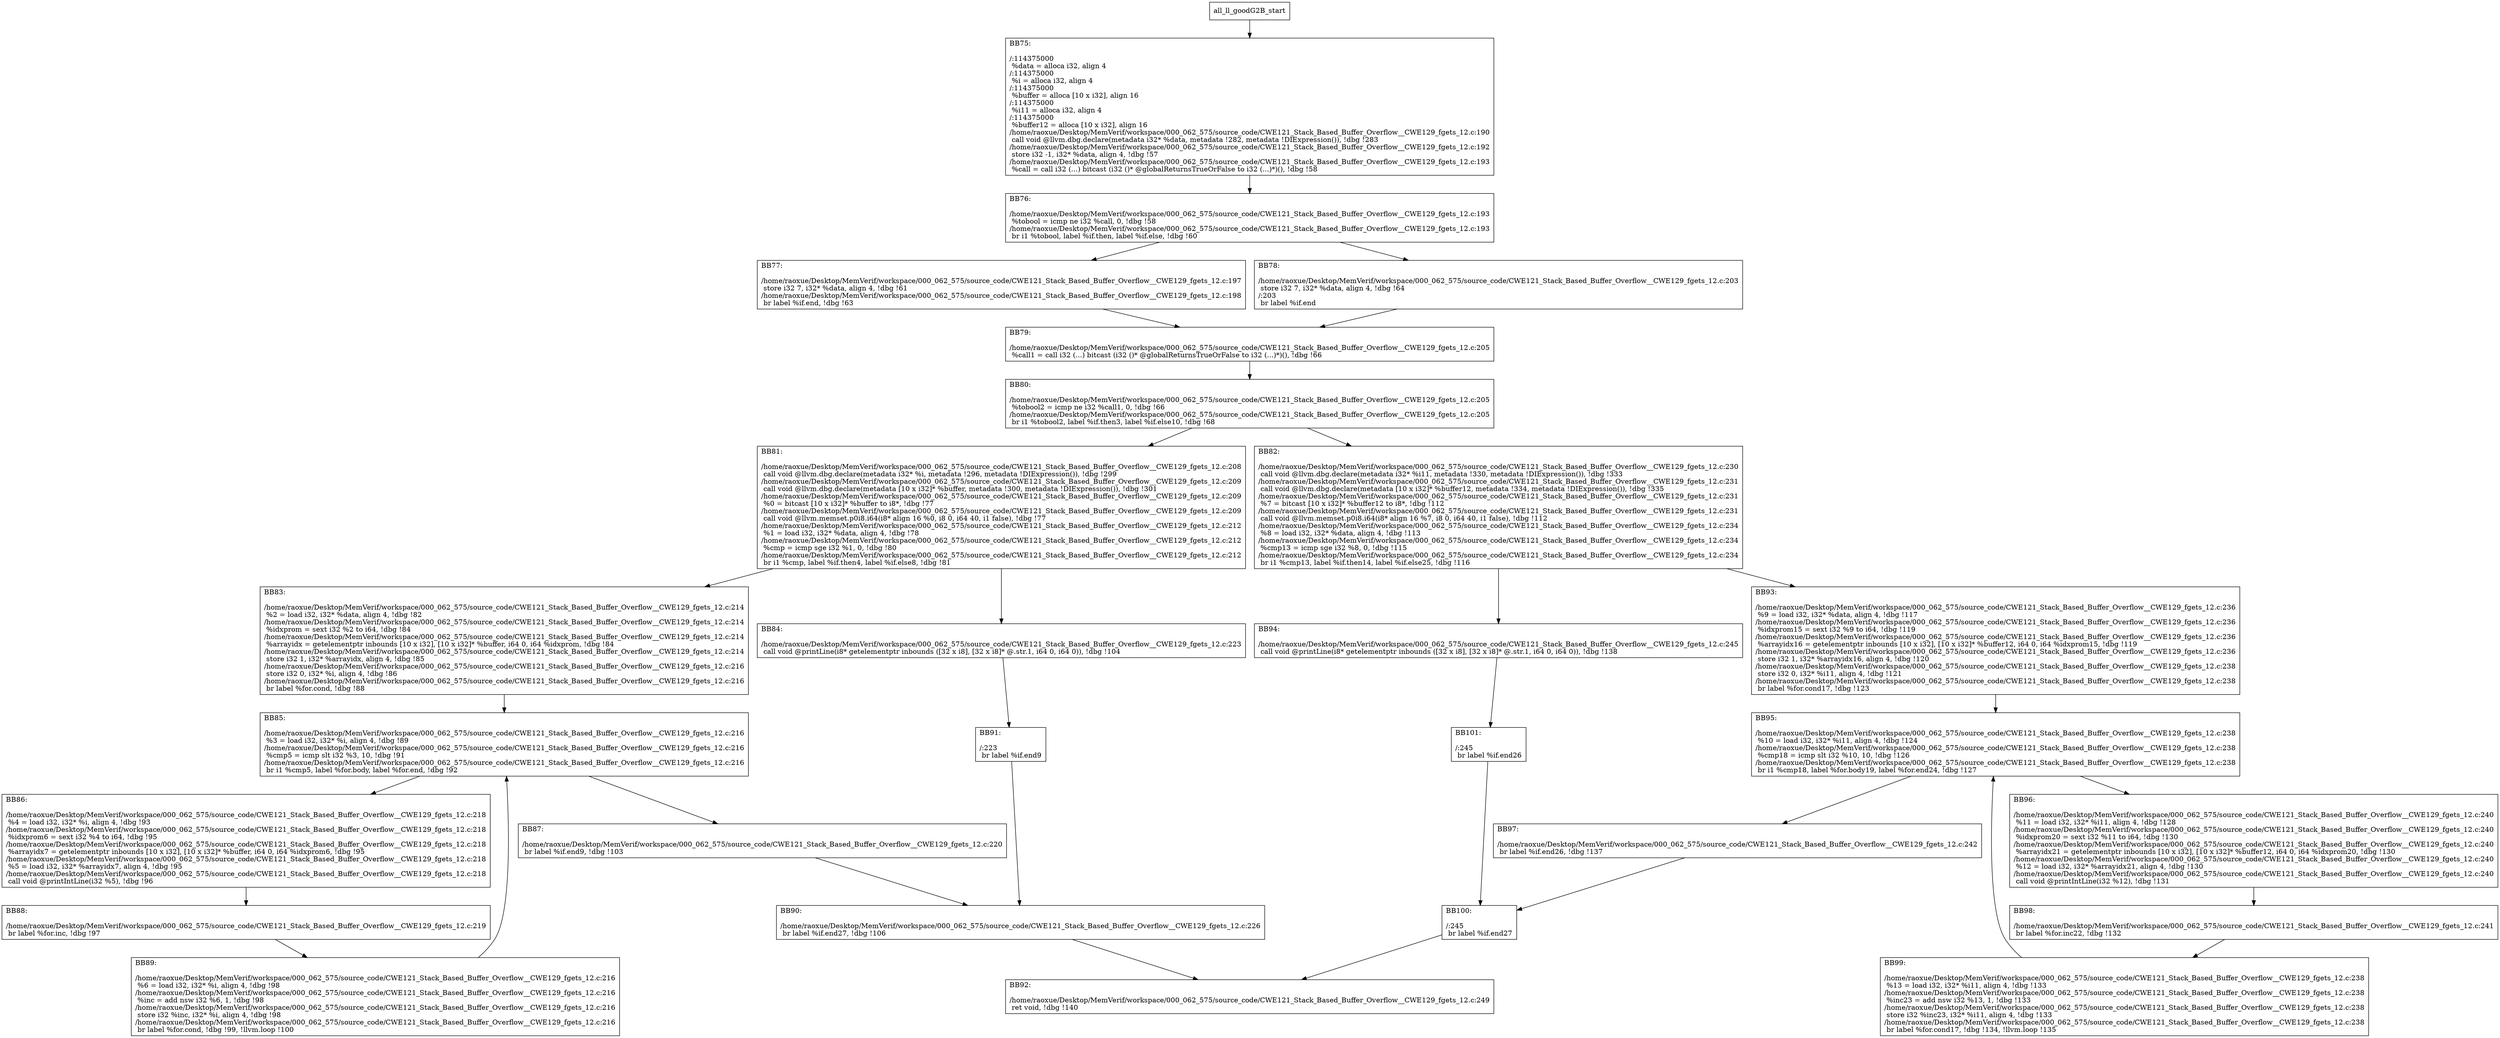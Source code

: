 digraph "CFG for'all_ll_goodG2B' function" {
	BBall_ll_goodG2B_start[shape=record,label="{all_ll_goodG2B_start}"];
	BBall_ll_goodG2B_start-> all_ll_goodG2BBB75;
	all_ll_goodG2BBB75 [shape=record, label="{BB75:\l\l/:114375000\l
  %data = alloca i32, align 4\l
/:114375000\l
  %i = alloca i32, align 4\l
/:114375000\l
  %buffer = alloca [10 x i32], align 16\l
/:114375000\l
  %i11 = alloca i32, align 4\l
/:114375000\l
  %buffer12 = alloca [10 x i32], align 16\l
/home/raoxue/Desktop/MemVerif/workspace/000_062_575/source_code/CWE121_Stack_Based_Buffer_Overflow__CWE129_fgets_12.c:190\l
  call void @llvm.dbg.declare(metadata i32* %data, metadata !282, metadata !DIExpression()), !dbg !283\l
/home/raoxue/Desktop/MemVerif/workspace/000_062_575/source_code/CWE121_Stack_Based_Buffer_Overflow__CWE129_fgets_12.c:192\l
  store i32 -1, i32* %data, align 4, !dbg !57\l
/home/raoxue/Desktop/MemVerif/workspace/000_062_575/source_code/CWE121_Stack_Based_Buffer_Overflow__CWE129_fgets_12.c:193\l
  %call = call i32 (...) bitcast (i32 ()* @globalReturnsTrueOrFalse to i32 (...)*)(), !dbg !58\l
}"];
	all_ll_goodG2BBB75-> all_ll_goodG2BBB76;
	all_ll_goodG2BBB76 [shape=record, label="{BB76:\l\l/home/raoxue/Desktop/MemVerif/workspace/000_062_575/source_code/CWE121_Stack_Based_Buffer_Overflow__CWE129_fgets_12.c:193\l
  %tobool = icmp ne i32 %call, 0, !dbg !58\l
/home/raoxue/Desktop/MemVerif/workspace/000_062_575/source_code/CWE121_Stack_Based_Buffer_Overflow__CWE129_fgets_12.c:193\l
  br i1 %tobool, label %if.then, label %if.else, !dbg !60\l
}"];
	all_ll_goodG2BBB76-> all_ll_goodG2BBB77;
	all_ll_goodG2BBB76-> all_ll_goodG2BBB78;
	all_ll_goodG2BBB77 [shape=record, label="{BB77:\l\l/home/raoxue/Desktop/MemVerif/workspace/000_062_575/source_code/CWE121_Stack_Based_Buffer_Overflow__CWE129_fgets_12.c:197\l
  store i32 7, i32* %data, align 4, !dbg !61\l
/home/raoxue/Desktop/MemVerif/workspace/000_062_575/source_code/CWE121_Stack_Based_Buffer_Overflow__CWE129_fgets_12.c:198\l
  br label %if.end, !dbg !63\l
}"];
	all_ll_goodG2BBB77-> all_ll_goodG2BBB79;
	all_ll_goodG2BBB78 [shape=record, label="{BB78:\l\l/home/raoxue/Desktop/MemVerif/workspace/000_062_575/source_code/CWE121_Stack_Based_Buffer_Overflow__CWE129_fgets_12.c:203\l
  store i32 7, i32* %data, align 4, !dbg !64\l
/:203\l
  br label %if.end\l
}"];
	all_ll_goodG2BBB78-> all_ll_goodG2BBB79;
	all_ll_goodG2BBB79 [shape=record, label="{BB79:\l\l/home/raoxue/Desktop/MemVerif/workspace/000_062_575/source_code/CWE121_Stack_Based_Buffer_Overflow__CWE129_fgets_12.c:205\l
  %call1 = call i32 (...) bitcast (i32 ()* @globalReturnsTrueOrFalse to i32 (...)*)(), !dbg !66\l
}"];
	all_ll_goodG2BBB79-> all_ll_goodG2BBB80;
	all_ll_goodG2BBB80 [shape=record, label="{BB80:\l\l/home/raoxue/Desktop/MemVerif/workspace/000_062_575/source_code/CWE121_Stack_Based_Buffer_Overflow__CWE129_fgets_12.c:205\l
  %tobool2 = icmp ne i32 %call1, 0, !dbg !66\l
/home/raoxue/Desktop/MemVerif/workspace/000_062_575/source_code/CWE121_Stack_Based_Buffer_Overflow__CWE129_fgets_12.c:205\l
  br i1 %tobool2, label %if.then3, label %if.else10, !dbg !68\l
}"];
	all_ll_goodG2BBB80-> all_ll_goodG2BBB81;
	all_ll_goodG2BBB80-> all_ll_goodG2BBB82;
	all_ll_goodG2BBB81 [shape=record, label="{BB81:\l\l/home/raoxue/Desktop/MemVerif/workspace/000_062_575/source_code/CWE121_Stack_Based_Buffer_Overflow__CWE129_fgets_12.c:208\l
  call void @llvm.dbg.declare(metadata i32* %i, metadata !296, metadata !DIExpression()), !dbg !299\l
/home/raoxue/Desktop/MemVerif/workspace/000_062_575/source_code/CWE121_Stack_Based_Buffer_Overflow__CWE129_fgets_12.c:209\l
  call void @llvm.dbg.declare(metadata [10 x i32]* %buffer, metadata !300, metadata !DIExpression()), !dbg !301\l
/home/raoxue/Desktop/MemVerif/workspace/000_062_575/source_code/CWE121_Stack_Based_Buffer_Overflow__CWE129_fgets_12.c:209\l
  %0 = bitcast [10 x i32]* %buffer to i8*, !dbg !77\l
/home/raoxue/Desktop/MemVerif/workspace/000_062_575/source_code/CWE121_Stack_Based_Buffer_Overflow__CWE129_fgets_12.c:209\l
  call void @llvm.memset.p0i8.i64(i8* align 16 %0, i8 0, i64 40, i1 false), !dbg !77\l
/home/raoxue/Desktop/MemVerif/workspace/000_062_575/source_code/CWE121_Stack_Based_Buffer_Overflow__CWE129_fgets_12.c:212\l
  %1 = load i32, i32* %data, align 4, !dbg !78\l
/home/raoxue/Desktop/MemVerif/workspace/000_062_575/source_code/CWE121_Stack_Based_Buffer_Overflow__CWE129_fgets_12.c:212\l
  %cmp = icmp sge i32 %1, 0, !dbg !80\l
/home/raoxue/Desktop/MemVerif/workspace/000_062_575/source_code/CWE121_Stack_Based_Buffer_Overflow__CWE129_fgets_12.c:212\l
  br i1 %cmp, label %if.then4, label %if.else8, !dbg !81\l
}"];
	all_ll_goodG2BBB81-> all_ll_goodG2BBB83;
	all_ll_goodG2BBB81-> all_ll_goodG2BBB84;
	all_ll_goodG2BBB83 [shape=record, label="{BB83:\l\l/home/raoxue/Desktop/MemVerif/workspace/000_062_575/source_code/CWE121_Stack_Based_Buffer_Overflow__CWE129_fgets_12.c:214\l
  %2 = load i32, i32* %data, align 4, !dbg !82\l
/home/raoxue/Desktop/MemVerif/workspace/000_062_575/source_code/CWE121_Stack_Based_Buffer_Overflow__CWE129_fgets_12.c:214\l
  %idxprom = sext i32 %2 to i64, !dbg !84\l
/home/raoxue/Desktop/MemVerif/workspace/000_062_575/source_code/CWE121_Stack_Based_Buffer_Overflow__CWE129_fgets_12.c:214\l
  %arrayidx = getelementptr inbounds [10 x i32], [10 x i32]* %buffer, i64 0, i64 %idxprom, !dbg !84\l
/home/raoxue/Desktop/MemVerif/workspace/000_062_575/source_code/CWE121_Stack_Based_Buffer_Overflow__CWE129_fgets_12.c:214\l
  store i32 1, i32* %arrayidx, align 4, !dbg !85\l
/home/raoxue/Desktop/MemVerif/workspace/000_062_575/source_code/CWE121_Stack_Based_Buffer_Overflow__CWE129_fgets_12.c:216\l
  store i32 0, i32* %i, align 4, !dbg !86\l
/home/raoxue/Desktop/MemVerif/workspace/000_062_575/source_code/CWE121_Stack_Based_Buffer_Overflow__CWE129_fgets_12.c:216\l
  br label %for.cond, !dbg !88\l
}"];
	all_ll_goodG2BBB83-> all_ll_goodG2BBB85;
	all_ll_goodG2BBB85 [shape=record, label="{BB85:\l\l/home/raoxue/Desktop/MemVerif/workspace/000_062_575/source_code/CWE121_Stack_Based_Buffer_Overflow__CWE129_fgets_12.c:216\l
  %3 = load i32, i32* %i, align 4, !dbg !89\l
/home/raoxue/Desktop/MemVerif/workspace/000_062_575/source_code/CWE121_Stack_Based_Buffer_Overflow__CWE129_fgets_12.c:216\l
  %cmp5 = icmp slt i32 %3, 10, !dbg !91\l
/home/raoxue/Desktop/MemVerif/workspace/000_062_575/source_code/CWE121_Stack_Based_Buffer_Overflow__CWE129_fgets_12.c:216\l
  br i1 %cmp5, label %for.body, label %for.end, !dbg !92\l
}"];
	all_ll_goodG2BBB85-> all_ll_goodG2BBB86;
	all_ll_goodG2BBB85-> all_ll_goodG2BBB87;
	all_ll_goodG2BBB86 [shape=record, label="{BB86:\l\l/home/raoxue/Desktop/MemVerif/workspace/000_062_575/source_code/CWE121_Stack_Based_Buffer_Overflow__CWE129_fgets_12.c:218\l
  %4 = load i32, i32* %i, align 4, !dbg !93\l
/home/raoxue/Desktop/MemVerif/workspace/000_062_575/source_code/CWE121_Stack_Based_Buffer_Overflow__CWE129_fgets_12.c:218\l
  %idxprom6 = sext i32 %4 to i64, !dbg !95\l
/home/raoxue/Desktop/MemVerif/workspace/000_062_575/source_code/CWE121_Stack_Based_Buffer_Overflow__CWE129_fgets_12.c:218\l
  %arrayidx7 = getelementptr inbounds [10 x i32], [10 x i32]* %buffer, i64 0, i64 %idxprom6, !dbg !95\l
/home/raoxue/Desktop/MemVerif/workspace/000_062_575/source_code/CWE121_Stack_Based_Buffer_Overflow__CWE129_fgets_12.c:218\l
  %5 = load i32, i32* %arrayidx7, align 4, !dbg !95\l
/home/raoxue/Desktop/MemVerif/workspace/000_062_575/source_code/CWE121_Stack_Based_Buffer_Overflow__CWE129_fgets_12.c:218\l
  call void @printIntLine(i32 %5), !dbg !96\l
}"];
	all_ll_goodG2BBB86-> all_ll_goodG2BBB88;
	all_ll_goodG2BBB88 [shape=record, label="{BB88:\l\l/home/raoxue/Desktop/MemVerif/workspace/000_062_575/source_code/CWE121_Stack_Based_Buffer_Overflow__CWE129_fgets_12.c:219\l
  br label %for.inc, !dbg !97\l
}"];
	all_ll_goodG2BBB88-> all_ll_goodG2BBB89;
	all_ll_goodG2BBB89 [shape=record, label="{BB89:\l\l/home/raoxue/Desktop/MemVerif/workspace/000_062_575/source_code/CWE121_Stack_Based_Buffer_Overflow__CWE129_fgets_12.c:216\l
  %6 = load i32, i32* %i, align 4, !dbg !98\l
/home/raoxue/Desktop/MemVerif/workspace/000_062_575/source_code/CWE121_Stack_Based_Buffer_Overflow__CWE129_fgets_12.c:216\l
  %inc = add nsw i32 %6, 1, !dbg !98\l
/home/raoxue/Desktop/MemVerif/workspace/000_062_575/source_code/CWE121_Stack_Based_Buffer_Overflow__CWE129_fgets_12.c:216\l
  store i32 %inc, i32* %i, align 4, !dbg !98\l
/home/raoxue/Desktop/MemVerif/workspace/000_062_575/source_code/CWE121_Stack_Based_Buffer_Overflow__CWE129_fgets_12.c:216\l
  br label %for.cond, !dbg !99, !llvm.loop !100\l
}"];
	all_ll_goodG2BBB89-> all_ll_goodG2BBB85;
	all_ll_goodG2BBB87 [shape=record, label="{BB87:\l\l/home/raoxue/Desktop/MemVerif/workspace/000_062_575/source_code/CWE121_Stack_Based_Buffer_Overflow__CWE129_fgets_12.c:220\l
  br label %if.end9, !dbg !103\l
}"];
	all_ll_goodG2BBB87-> all_ll_goodG2BBB90;
	all_ll_goodG2BBB84 [shape=record, label="{BB84:\l\l/home/raoxue/Desktop/MemVerif/workspace/000_062_575/source_code/CWE121_Stack_Based_Buffer_Overflow__CWE129_fgets_12.c:223\l
  call void @printLine(i8* getelementptr inbounds ([32 x i8], [32 x i8]* @.str.1, i64 0, i64 0)), !dbg !104\l
}"];
	all_ll_goodG2BBB84-> all_ll_goodG2BBB91;
	all_ll_goodG2BBB91 [shape=record, label="{BB91:\l\l/:223\l
  br label %if.end9\l
}"];
	all_ll_goodG2BBB91-> all_ll_goodG2BBB90;
	all_ll_goodG2BBB90 [shape=record, label="{BB90:\l\l/home/raoxue/Desktop/MemVerif/workspace/000_062_575/source_code/CWE121_Stack_Based_Buffer_Overflow__CWE129_fgets_12.c:226\l
  br label %if.end27, !dbg !106\l
}"];
	all_ll_goodG2BBB90-> all_ll_goodG2BBB92;
	all_ll_goodG2BBB82 [shape=record, label="{BB82:\l\l/home/raoxue/Desktop/MemVerif/workspace/000_062_575/source_code/CWE121_Stack_Based_Buffer_Overflow__CWE129_fgets_12.c:230\l
  call void @llvm.dbg.declare(metadata i32* %i11, metadata !330, metadata !DIExpression()), !dbg !333\l
/home/raoxue/Desktop/MemVerif/workspace/000_062_575/source_code/CWE121_Stack_Based_Buffer_Overflow__CWE129_fgets_12.c:231\l
  call void @llvm.dbg.declare(metadata [10 x i32]* %buffer12, metadata !334, metadata !DIExpression()), !dbg !335\l
/home/raoxue/Desktop/MemVerif/workspace/000_062_575/source_code/CWE121_Stack_Based_Buffer_Overflow__CWE129_fgets_12.c:231\l
  %7 = bitcast [10 x i32]* %buffer12 to i8*, !dbg !112\l
/home/raoxue/Desktop/MemVerif/workspace/000_062_575/source_code/CWE121_Stack_Based_Buffer_Overflow__CWE129_fgets_12.c:231\l
  call void @llvm.memset.p0i8.i64(i8* align 16 %7, i8 0, i64 40, i1 false), !dbg !112\l
/home/raoxue/Desktop/MemVerif/workspace/000_062_575/source_code/CWE121_Stack_Based_Buffer_Overflow__CWE129_fgets_12.c:234\l
  %8 = load i32, i32* %data, align 4, !dbg !113\l
/home/raoxue/Desktop/MemVerif/workspace/000_062_575/source_code/CWE121_Stack_Based_Buffer_Overflow__CWE129_fgets_12.c:234\l
  %cmp13 = icmp sge i32 %8, 0, !dbg !115\l
/home/raoxue/Desktop/MemVerif/workspace/000_062_575/source_code/CWE121_Stack_Based_Buffer_Overflow__CWE129_fgets_12.c:234\l
  br i1 %cmp13, label %if.then14, label %if.else25, !dbg !116\l
}"];
	all_ll_goodG2BBB82-> all_ll_goodG2BBB93;
	all_ll_goodG2BBB82-> all_ll_goodG2BBB94;
	all_ll_goodG2BBB93 [shape=record, label="{BB93:\l\l/home/raoxue/Desktop/MemVerif/workspace/000_062_575/source_code/CWE121_Stack_Based_Buffer_Overflow__CWE129_fgets_12.c:236\l
  %9 = load i32, i32* %data, align 4, !dbg !117\l
/home/raoxue/Desktop/MemVerif/workspace/000_062_575/source_code/CWE121_Stack_Based_Buffer_Overflow__CWE129_fgets_12.c:236\l
  %idxprom15 = sext i32 %9 to i64, !dbg !119\l
/home/raoxue/Desktop/MemVerif/workspace/000_062_575/source_code/CWE121_Stack_Based_Buffer_Overflow__CWE129_fgets_12.c:236\l
  %arrayidx16 = getelementptr inbounds [10 x i32], [10 x i32]* %buffer12, i64 0, i64 %idxprom15, !dbg !119\l
/home/raoxue/Desktop/MemVerif/workspace/000_062_575/source_code/CWE121_Stack_Based_Buffer_Overflow__CWE129_fgets_12.c:236\l
  store i32 1, i32* %arrayidx16, align 4, !dbg !120\l
/home/raoxue/Desktop/MemVerif/workspace/000_062_575/source_code/CWE121_Stack_Based_Buffer_Overflow__CWE129_fgets_12.c:238\l
  store i32 0, i32* %i11, align 4, !dbg !121\l
/home/raoxue/Desktop/MemVerif/workspace/000_062_575/source_code/CWE121_Stack_Based_Buffer_Overflow__CWE129_fgets_12.c:238\l
  br label %for.cond17, !dbg !123\l
}"];
	all_ll_goodG2BBB93-> all_ll_goodG2BBB95;
	all_ll_goodG2BBB95 [shape=record, label="{BB95:\l\l/home/raoxue/Desktop/MemVerif/workspace/000_062_575/source_code/CWE121_Stack_Based_Buffer_Overflow__CWE129_fgets_12.c:238\l
  %10 = load i32, i32* %i11, align 4, !dbg !124\l
/home/raoxue/Desktop/MemVerif/workspace/000_062_575/source_code/CWE121_Stack_Based_Buffer_Overflow__CWE129_fgets_12.c:238\l
  %cmp18 = icmp slt i32 %10, 10, !dbg !126\l
/home/raoxue/Desktop/MemVerif/workspace/000_062_575/source_code/CWE121_Stack_Based_Buffer_Overflow__CWE129_fgets_12.c:238\l
  br i1 %cmp18, label %for.body19, label %for.end24, !dbg !127\l
}"];
	all_ll_goodG2BBB95-> all_ll_goodG2BBB96;
	all_ll_goodG2BBB95-> all_ll_goodG2BBB97;
	all_ll_goodG2BBB96 [shape=record, label="{BB96:\l\l/home/raoxue/Desktop/MemVerif/workspace/000_062_575/source_code/CWE121_Stack_Based_Buffer_Overflow__CWE129_fgets_12.c:240\l
  %11 = load i32, i32* %i11, align 4, !dbg !128\l
/home/raoxue/Desktop/MemVerif/workspace/000_062_575/source_code/CWE121_Stack_Based_Buffer_Overflow__CWE129_fgets_12.c:240\l
  %idxprom20 = sext i32 %11 to i64, !dbg !130\l
/home/raoxue/Desktop/MemVerif/workspace/000_062_575/source_code/CWE121_Stack_Based_Buffer_Overflow__CWE129_fgets_12.c:240\l
  %arrayidx21 = getelementptr inbounds [10 x i32], [10 x i32]* %buffer12, i64 0, i64 %idxprom20, !dbg !130\l
/home/raoxue/Desktop/MemVerif/workspace/000_062_575/source_code/CWE121_Stack_Based_Buffer_Overflow__CWE129_fgets_12.c:240\l
  %12 = load i32, i32* %arrayidx21, align 4, !dbg !130\l
/home/raoxue/Desktop/MemVerif/workspace/000_062_575/source_code/CWE121_Stack_Based_Buffer_Overflow__CWE129_fgets_12.c:240\l
  call void @printIntLine(i32 %12), !dbg !131\l
}"];
	all_ll_goodG2BBB96-> all_ll_goodG2BBB98;
	all_ll_goodG2BBB98 [shape=record, label="{BB98:\l\l/home/raoxue/Desktop/MemVerif/workspace/000_062_575/source_code/CWE121_Stack_Based_Buffer_Overflow__CWE129_fgets_12.c:241\l
  br label %for.inc22, !dbg !132\l
}"];
	all_ll_goodG2BBB98-> all_ll_goodG2BBB99;
	all_ll_goodG2BBB99 [shape=record, label="{BB99:\l\l/home/raoxue/Desktop/MemVerif/workspace/000_062_575/source_code/CWE121_Stack_Based_Buffer_Overflow__CWE129_fgets_12.c:238\l
  %13 = load i32, i32* %i11, align 4, !dbg !133\l
/home/raoxue/Desktop/MemVerif/workspace/000_062_575/source_code/CWE121_Stack_Based_Buffer_Overflow__CWE129_fgets_12.c:238\l
  %inc23 = add nsw i32 %13, 1, !dbg !133\l
/home/raoxue/Desktop/MemVerif/workspace/000_062_575/source_code/CWE121_Stack_Based_Buffer_Overflow__CWE129_fgets_12.c:238\l
  store i32 %inc23, i32* %i11, align 4, !dbg !133\l
/home/raoxue/Desktop/MemVerif/workspace/000_062_575/source_code/CWE121_Stack_Based_Buffer_Overflow__CWE129_fgets_12.c:238\l
  br label %for.cond17, !dbg !134, !llvm.loop !135\l
}"];
	all_ll_goodG2BBB99-> all_ll_goodG2BBB95;
	all_ll_goodG2BBB97 [shape=record, label="{BB97:\l\l/home/raoxue/Desktop/MemVerif/workspace/000_062_575/source_code/CWE121_Stack_Based_Buffer_Overflow__CWE129_fgets_12.c:242\l
  br label %if.end26, !dbg !137\l
}"];
	all_ll_goodG2BBB97-> all_ll_goodG2BBB100;
	all_ll_goodG2BBB94 [shape=record, label="{BB94:\l\l/home/raoxue/Desktop/MemVerif/workspace/000_062_575/source_code/CWE121_Stack_Based_Buffer_Overflow__CWE129_fgets_12.c:245\l
  call void @printLine(i8* getelementptr inbounds ([32 x i8], [32 x i8]* @.str.1, i64 0, i64 0)), !dbg !138\l
}"];
	all_ll_goodG2BBB94-> all_ll_goodG2BBB101;
	all_ll_goodG2BBB101 [shape=record, label="{BB101:\l\l/:245\l
  br label %if.end26\l
}"];
	all_ll_goodG2BBB101-> all_ll_goodG2BBB100;
	all_ll_goodG2BBB100 [shape=record, label="{BB100:\l\l/:245\l
  br label %if.end27\l
}"];
	all_ll_goodG2BBB100-> all_ll_goodG2BBB92;
	all_ll_goodG2BBB92 [shape=record, label="{BB92:\l\l/home/raoxue/Desktop/MemVerif/workspace/000_062_575/source_code/CWE121_Stack_Based_Buffer_Overflow__CWE129_fgets_12.c:249\l
  ret void, !dbg !140\l
}"];
}
